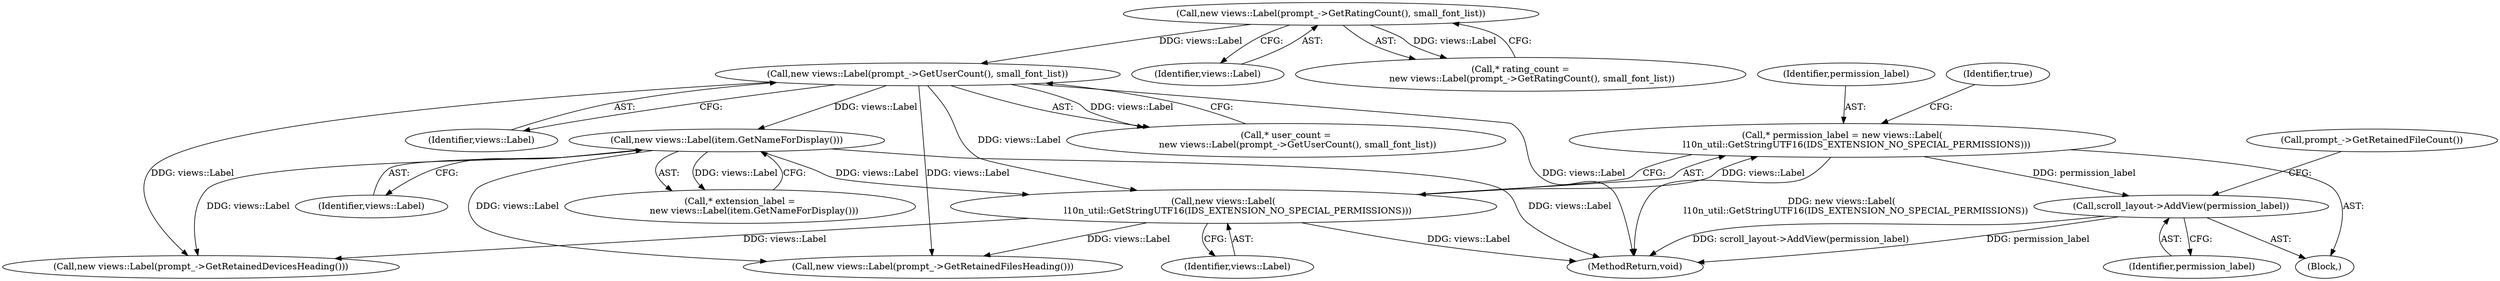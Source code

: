 digraph "0_Chrome_0a1c15fecb1240ab909e1431b6127410c3b380e0_0@pointer" {
"1000367" [label="(Call,scroll_layout->AddView(permission_label))"];
"1000357" [label="(Call,* permission_label = new views::Label(\n          l10n_util::GetStringUTF16(IDS_EXTENSION_NO_SPECIAL_PERMISSIONS)))"];
"1000359" [label="(Call,new views::Label(\n          l10n_util::GetStringUTF16(IDS_EXTENSION_NO_SPECIAL_PERMISSIONS)))"];
"1000298" [label="(Call,new views::Label(item.GetNameForDisplay()))"];
"1000176" [label="(Call,new views::Label(prompt_->GetUserCount(), small_font_list))"];
"1000160" [label="(Call,new views::Label(prompt_->GetRatingCount(), small_font_list))"];
"1000381" [label="(Call,new views::Label(prompt_->GetRetainedFilesHeading()))"];
"1000296" [label="(Call,* extension_label =\n          new views::Label(item.GetNameForDisplay()))"];
"1000161" [label="(Identifier,views::Label)"];
"1000359" [label="(Call,new views::Label(\n          l10n_util::GetStringUTF16(IDS_EXTENSION_NO_SPECIAL_PERMISSIONS)))"];
"1000176" [label="(Call,new views::Label(prompt_->GetUserCount(), small_font_list))"];
"1000177" [label="(Identifier,views::Label)"];
"1000370" [label="(Call,prompt_->GetRetainedFileCount())"];
"1000160" [label="(Call,new views::Label(prompt_->GetRatingCount(), small_font_list))"];
"1000349" [label="(Block,)"];
"1000174" [label="(Call,* user_count =\n        new views::Label(prompt_->GetUserCount(), small_font_list))"];
"1000357" [label="(Call,* permission_label = new views::Label(\n          l10n_util::GetStringUTF16(IDS_EXTENSION_NO_SPECIAL_PERMISSIONS)))"];
"1000496" [label="(MethodReturn,void)"];
"1000298" [label="(Call,new views::Label(item.GetNameForDisplay()))"];
"1000367" [label="(Call,scroll_layout->AddView(permission_label))"];
"1000368" [label="(Identifier,permission_label)"];
"1000158" [label="(Call,* rating_count =\n        new views::Label(prompt_->GetRatingCount(), small_font_list))"];
"1000360" [label="(Identifier,views::Label)"];
"1000299" [label="(Identifier,views::Label)"];
"1000428" [label="(Call,new views::Label(prompt_->GetRetainedDevicesHeading()))"];
"1000362" [label="(Identifier,true)"];
"1000358" [label="(Identifier,permission_label)"];
"1000367" -> "1000349"  [label="AST: "];
"1000367" -> "1000368"  [label="CFG: "];
"1000368" -> "1000367"  [label="AST: "];
"1000370" -> "1000367"  [label="CFG: "];
"1000367" -> "1000496"  [label="DDG: permission_label"];
"1000367" -> "1000496"  [label="DDG: scroll_layout->AddView(permission_label)"];
"1000357" -> "1000367"  [label="DDG: permission_label"];
"1000357" -> "1000349"  [label="AST: "];
"1000357" -> "1000359"  [label="CFG: "];
"1000358" -> "1000357"  [label="AST: "];
"1000359" -> "1000357"  [label="AST: "];
"1000362" -> "1000357"  [label="CFG: "];
"1000357" -> "1000496"  [label="DDG: new views::Label(\n          l10n_util::GetStringUTF16(IDS_EXTENSION_NO_SPECIAL_PERMISSIONS))"];
"1000359" -> "1000357"  [label="DDG: views::Label"];
"1000359" -> "1000360"  [label="CFG: "];
"1000360" -> "1000359"  [label="AST: "];
"1000359" -> "1000496"  [label="DDG: views::Label"];
"1000298" -> "1000359"  [label="DDG: views::Label"];
"1000176" -> "1000359"  [label="DDG: views::Label"];
"1000359" -> "1000381"  [label="DDG: views::Label"];
"1000359" -> "1000428"  [label="DDG: views::Label"];
"1000298" -> "1000296"  [label="AST: "];
"1000298" -> "1000299"  [label="CFG: "];
"1000299" -> "1000298"  [label="AST: "];
"1000296" -> "1000298"  [label="CFG: "];
"1000298" -> "1000496"  [label="DDG: views::Label"];
"1000298" -> "1000296"  [label="DDG: views::Label"];
"1000176" -> "1000298"  [label="DDG: views::Label"];
"1000298" -> "1000381"  [label="DDG: views::Label"];
"1000298" -> "1000428"  [label="DDG: views::Label"];
"1000176" -> "1000174"  [label="AST: "];
"1000176" -> "1000177"  [label="CFG: "];
"1000177" -> "1000176"  [label="AST: "];
"1000174" -> "1000176"  [label="CFG: "];
"1000176" -> "1000496"  [label="DDG: views::Label"];
"1000176" -> "1000174"  [label="DDG: views::Label"];
"1000160" -> "1000176"  [label="DDG: views::Label"];
"1000176" -> "1000381"  [label="DDG: views::Label"];
"1000176" -> "1000428"  [label="DDG: views::Label"];
"1000160" -> "1000158"  [label="AST: "];
"1000160" -> "1000161"  [label="CFG: "];
"1000161" -> "1000160"  [label="AST: "];
"1000158" -> "1000160"  [label="CFG: "];
"1000160" -> "1000158"  [label="DDG: views::Label"];
}
